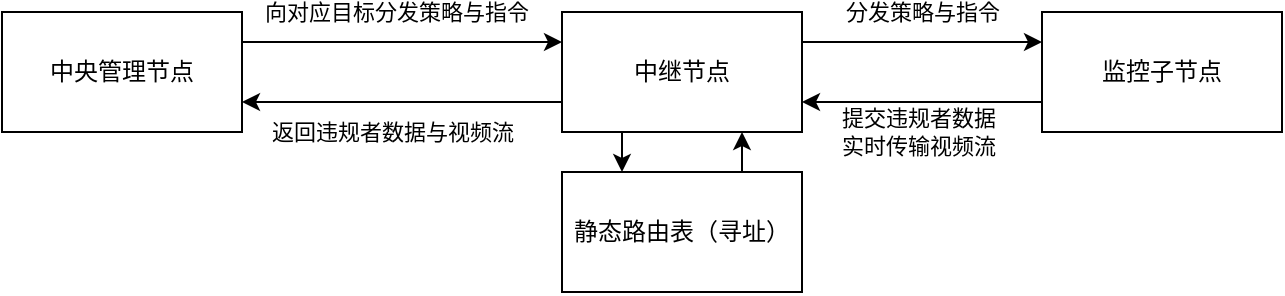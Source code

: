 <mxfile version="27.0.9">
  <diagram name="Page-1" id="H_OB9Ypu2rArDPH505u2">
    <mxGraphModel dx="693" dy="421" grid="0" gridSize="10" guides="1" tooltips="1" connect="1" arrows="1" fold="1" page="0" pageScale="1" pageWidth="850" pageHeight="1100" math="0" shadow="0">
      <root>
        <mxCell id="0" />
        <mxCell id="1" parent="0" />
        <mxCell id="p4bmyR_yjXDilu4bV2po-7" style="edgeStyle=orthogonalEdgeStyle;rounded=0;orthogonalLoop=1;jettySize=auto;html=1;exitX=0;exitY=0.75;exitDx=0;exitDy=0;entryX=1;entryY=0.75;entryDx=0;entryDy=0;" edge="1" parent="1" source="p4bmyR_yjXDilu4bV2po-4" target="p4bmyR_yjXDilu4bV2po-5">
          <mxGeometry relative="1" as="geometry" />
        </mxCell>
        <mxCell id="p4bmyR_yjXDilu4bV2po-11" value="提交违规者数据&lt;div&gt;实时传输视频流&lt;/div&gt;" style="edgeLabel;html=1;align=center;verticalAlign=middle;resizable=0;points=[];" vertex="1" connectable="0" parent="p4bmyR_yjXDilu4bV2po-7">
          <mxGeometry x="0.033" y="-2" relative="1" as="geometry">
            <mxPoint y="17" as="offset" />
          </mxGeometry>
        </mxCell>
        <mxCell id="p4bmyR_yjXDilu4bV2po-4" value="监控子节点" style="rounded=0;whiteSpace=wrap;html=1;" vertex="1" parent="1">
          <mxGeometry x="520" y="250" width="120" height="60" as="geometry" />
        </mxCell>
        <mxCell id="p4bmyR_yjXDilu4bV2po-6" style="edgeStyle=orthogonalEdgeStyle;rounded=0;orthogonalLoop=1;jettySize=auto;html=1;exitX=1;exitY=0.25;exitDx=0;exitDy=0;entryX=0;entryY=0.25;entryDx=0;entryDy=0;" edge="1" parent="1" source="p4bmyR_yjXDilu4bV2po-5" target="p4bmyR_yjXDilu4bV2po-4">
          <mxGeometry relative="1" as="geometry" />
        </mxCell>
        <mxCell id="p4bmyR_yjXDilu4bV2po-8" value="分发策略与指令" style="edgeLabel;html=1;align=center;verticalAlign=middle;resizable=0;points=[];" vertex="1" connectable="0" parent="p4bmyR_yjXDilu4bV2po-6">
          <mxGeometry x="-0.169" y="3" relative="1" as="geometry">
            <mxPoint x="10" y="-12" as="offset" />
          </mxGeometry>
        </mxCell>
        <mxCell id="p4bmyR_yjXDilu4bV2po-16" style="edgeStyle=orthogonalEdgeStyle;rounded=0;orthogonalLoop=1;jettySize=auto;html=1;exitX=0.25;exitY=1;exitDx=0;exitDy=0;entryX=0.25;entryY=0;entryDx=0;entryDy=0;" edge="1" parent="1" source="p4bmyR_yjXDilu4bV2po-5" target="p4bmyR_yjXDilu4bV2po-15">
          <mxGeometry relative="1" as="geometry" />
        </mxCell>
        <mxCell id="p4bmyR_yjXDilu4bV2po-18" style="edgeStyle=orthogonalEdgeStyle;rounded=0;orthogonalLoop=1;jettySize=auto;html=1;exitX=0;exitY=0.75;exitDx=0;exitDy=0;entryX=1;entryY=0.75;entryDx=0;entryDy=0;" edge="1" parent="1" source="p4bmyR_yjXDilu4bV2po-5" target="p4bmyR_yjXDilu4bV2po-12">
          <mxGeometry relative="1" as="geometry" />
        </mxCell>
        <mxCell id="p4bmyR_yjXDilu4bV2po-19" value="返回违规者数据与视频流" style="edgeLabel;html=1;align=center;verticalAlign=middle;resizable=0;points=[];" vertex="1" connectable="0" parent="p4bmyR_yjXDilu4bV2po-18">
          <mxGeometry x="0.128" y="2" relative="1" as="geometry">
            <mxPoint x="5" y="13" as="offset" />
          </mxGeometry>
        </mxCell>
        <mxCell id="p4bmyR_yjXDilu4bV2po-5" value="中继节点" style="rounded=0;whiteSpace=wrap;html=1;" vertex="1" parent="1">
          <mxGeometry x="280" y="250" width="120" height="60" as="geometry" />
        </mxCell>
        <mxCell id="p4bmyR_yjXDilu4bV2po-13" style="edgeStyle=orthogonalEdgeStyle;rounded=0;orthogonalLoop=1;jettySize=auto;html=1;exitX=1;exitY=0.25;exitDx=0;exitDy=0;entryX=0;entryY=0.25;entryDx=0;entryDy=0;" edge="1" parent="1" source="p4bmyR_yjXDilu4bV2po-12" target="p4bmyR_yjXDilu4bV2po-5">
          <mxGeometry relative="1" as="geometry" />
        </mxCell>
        <mxCell id="p4bmyR_yjXDilu4bV2po-14" value="向对应目标分发策略与指令" style="edgeLabel;html=1;align=center;verticalAlign=middle;resizable=0;points=[];" vertex="1" connectable="0" parent="p4bmyR_yjXDilu4bV2po-13">
          <mxGeometry x="0.218" y="-3" relative="1" as="geometry">
            <mxPoint x="-21" y="-18" as="offset" />
          </mxGeometry>
        </mxCell>
        <mxCell id="p4bmyR_yjXDilu4bV2po-12" value="中央管理节点" style="rounded=0;whiteSpace=wrap;html=1;" vertex="1" parent="1">
          <mxGeometry y="250" width="120" height="60" as="geometry" />
        </mxCell>
        <mxCell id="p4bmyR_yjXDilu4bV2po-17" style="edgeStyle=orthogonalEdgeStyle;rounded=0;orthogonalLoop=1;jettySize=auto;html=1;exitX=0.75;exitY=0;exitDx=0;exitDy=0;entryX=0.75;entryY=1;entryDx=0;entryDy=0;" edge="1" parent="1" source="p4bmyR_yjXDilu4bV2po-15" target="p4bmyR_yjXDilu4bV2po-5">
          <mxGeometry relative="1" as="geometry" />
        </mxCell>
        <mxCell id="p4bmyR_yjXDilu4bV2po-15" value="静态路由表（寻址）" style="rounded=0;whiteSpace=wrap;html=1;" vertex="1" parent="1">
          <mxGeometry x="280" y="330" width="120" height="60" as="geometry" />
        </mxCell>
      </root>
    </mxGraphModel>
  </diagram>
</mxfile>
